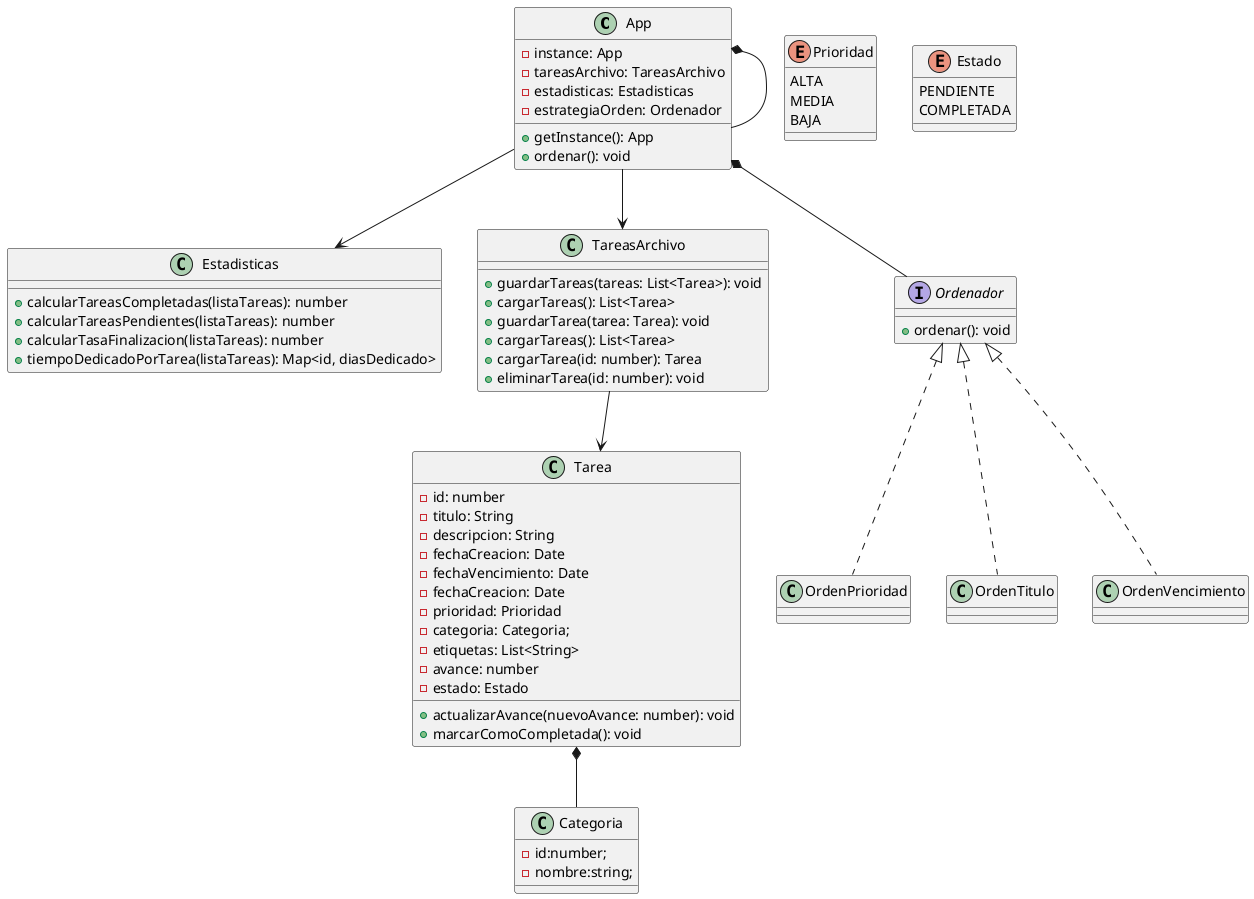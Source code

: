 @startuml ToDo

class App {
	-instance: App
	-tareasArchivo: TareasArchivo
	-estadisticas: Estadisticas
	-estrategiaOrden: Ordenador

	+getInstance(): App
	+ordenar(): void
}

class Tarea {
	-id: number
	-titulo: String
	-descripcion: String
	-fechaCreacion: Date
	-fechaVencimiento: Date
	-fechaCreacion: Date
	-prioridad: Prioridad
	-categoria: Categoria;
	-etiquetas: List<String>
	-avance: number
	-estado: Estado

	+actualizarAvance(nuevoAvance: number): void
	+marcarComoCompletada(): void
}

enum Prioridad {
		ALTA
		MEDIA
		BAJA
	}

	enum Estado {
		PENDIENTE
		COMPLETADA
	}
	class Categoria{
		-id:number;
		-nombre:string;
	}
	class Estadisticas {
		+calcularTareasCompletadas(listaTareas): number
		+calcularTareasPendientes(listaTareas): number
		+calcularTasaFinalizacion(listaTareas): number
		+tiempoDedicadoPorTarea(listaTareas): Map<id, diasDedicado>
	}

	class TareasArchivo {
		+guardarTareas(tareas: List<Tarea>): void
		+cargarTareas(): List<Tarea>
	}

	'uso
	App --> Estadisticas
	App --> TareasArchivo
	TareasArchivo --> Tarea

class TareasArchivo {
	+guardarTarea(tarea: Tarea): void
	+cargarTareas(): List<Tarea>
	+cargarTarea(id: number): Tarea
	+eliminarTarea(id: number): void
}

interface Ordenador {
	+ordenar(): void
}

class OrdenPrioridad {
}

class OrdenTitulo{
}

class OrdenVencimiento{
}

	'composition
	App *-- App
	Tarea *-- Categoria
	App *-- Ordenador

'herencia
Ordenador <|.. OrdenPrioridad
Ordenador <|.. OrdenTitulo
Ordenador <|.. OrdenVencimiento


@enduml
